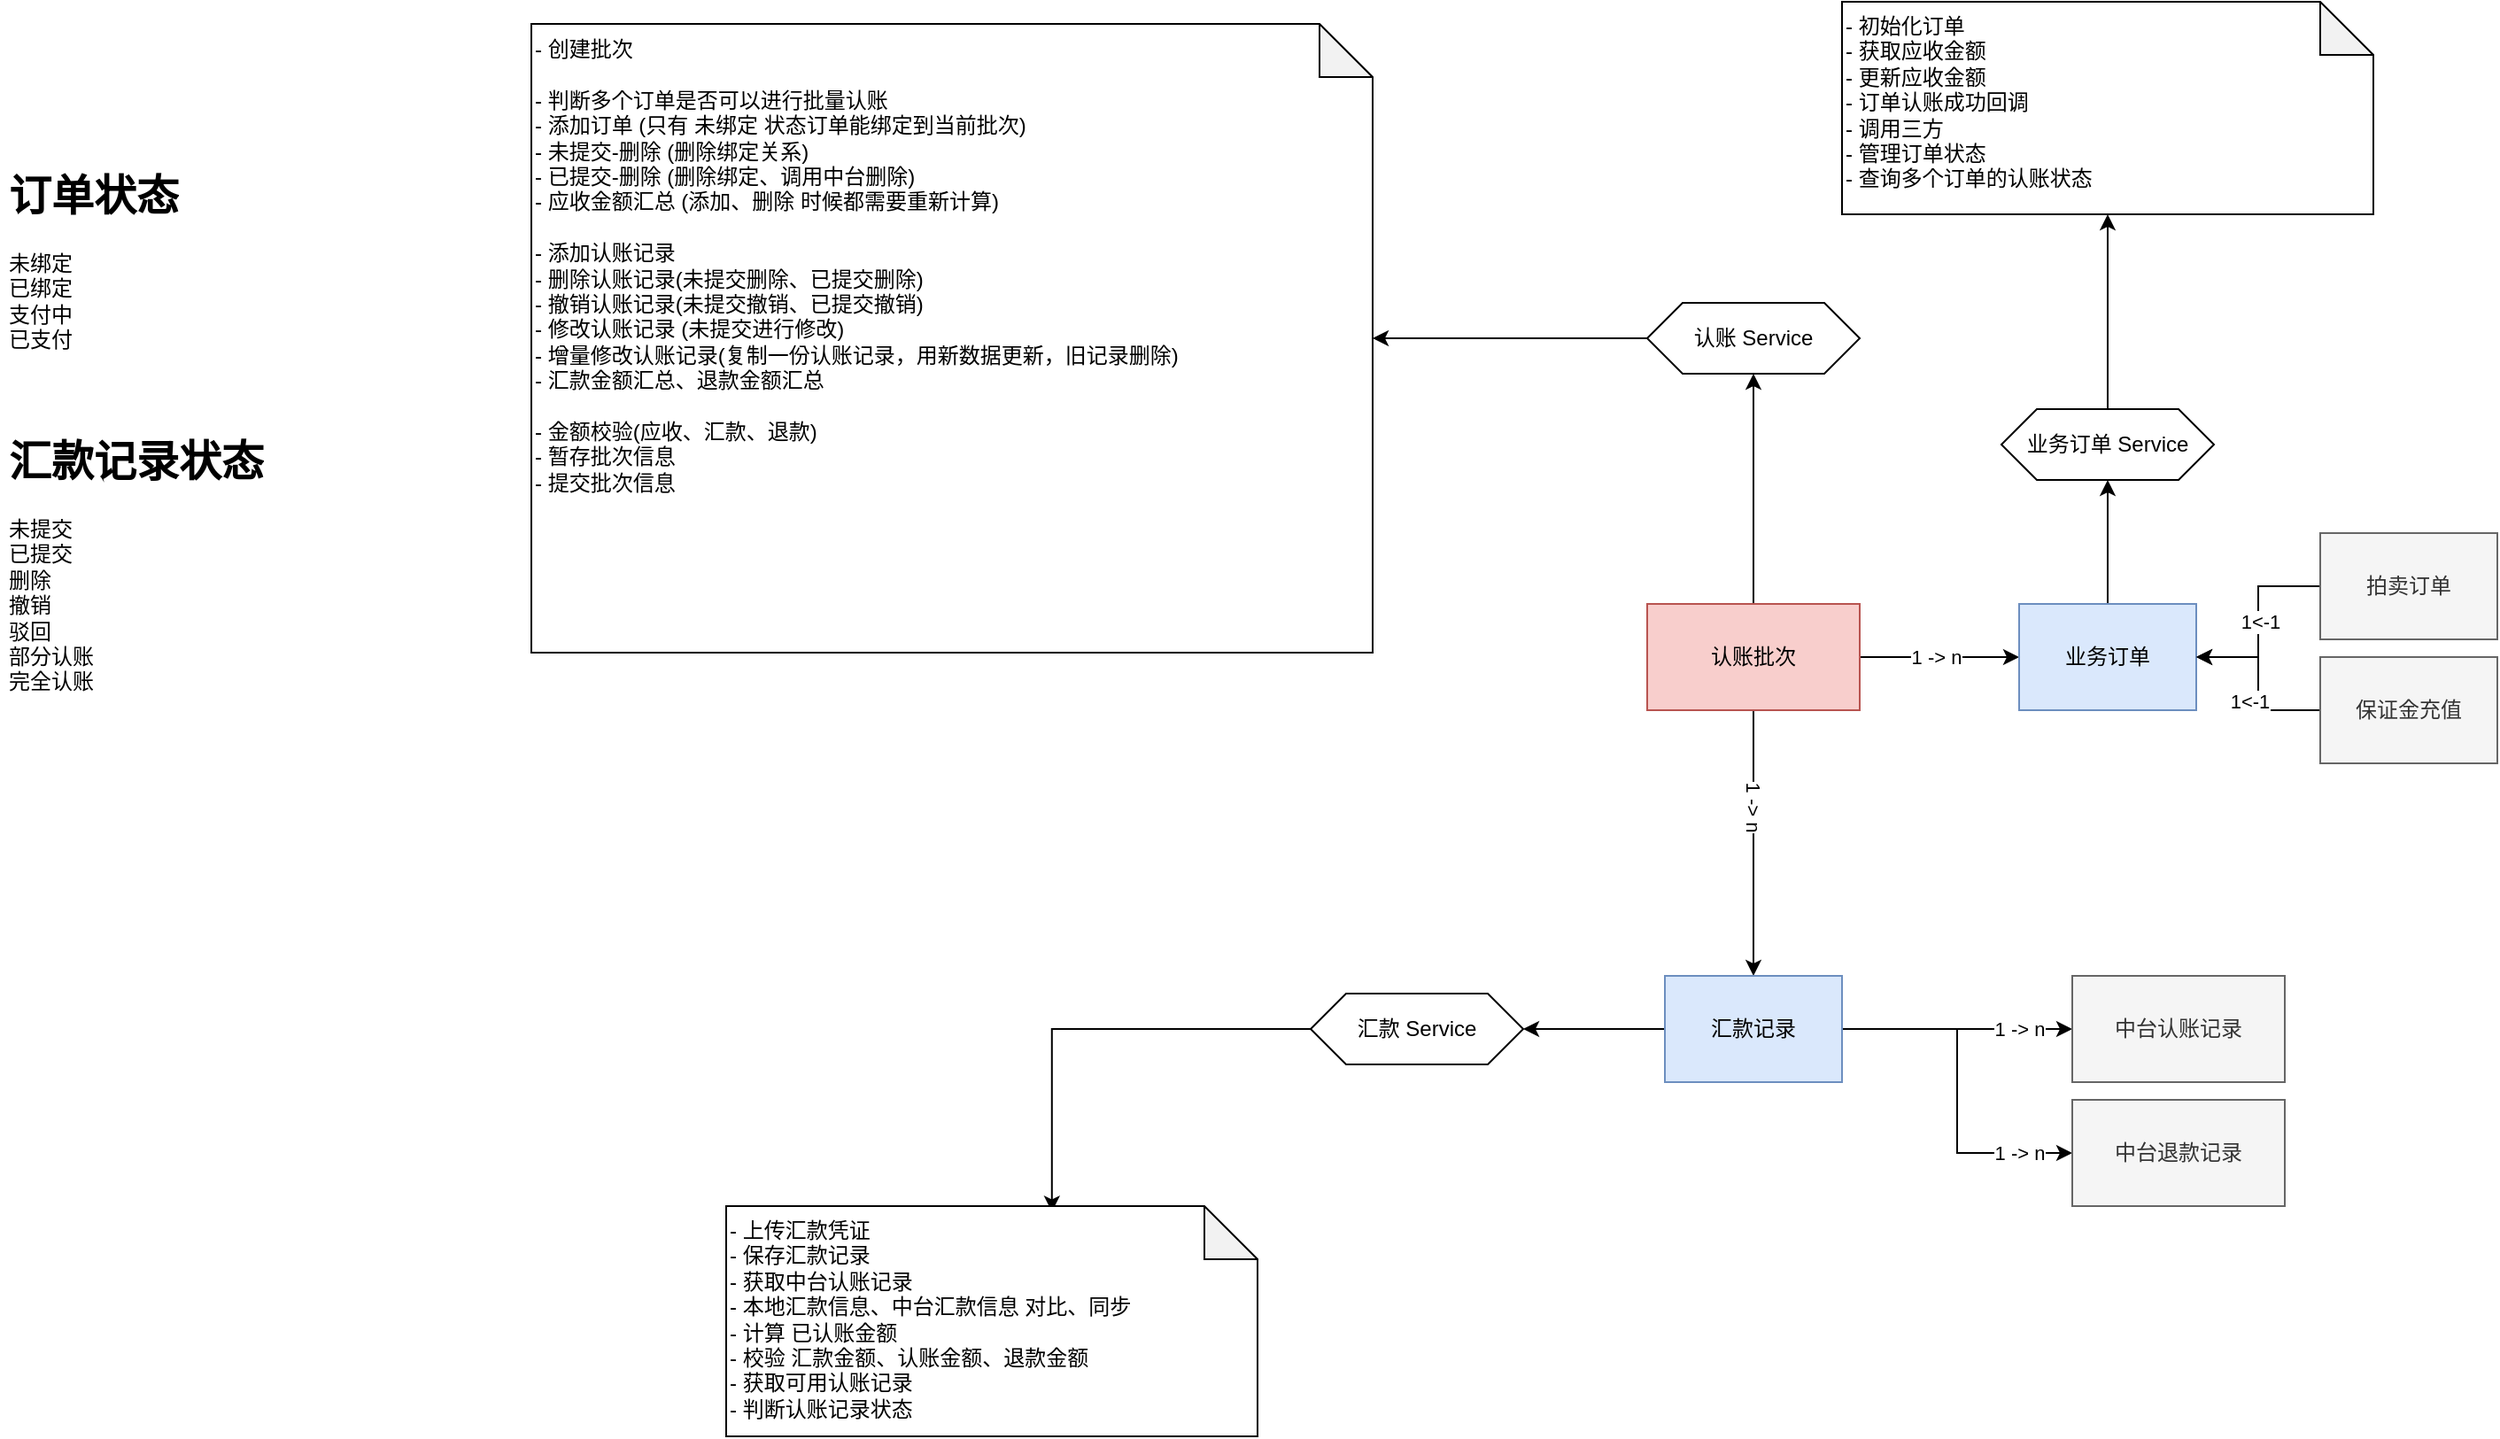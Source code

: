 <mxfile version="21.2.3" type="github">
  <diagram name="Page-1" id="fpYvHtxNB4w4uJ5ZzWT5">
    <mxGraphModel dx="2284" dy="1894" grid="1" gridSize="10" guides="1" tooltips="1" connect="1" arrows="1" fold="1" page="1" pageScale="1" pageWidth="850" pageHeight="1100" math="0" shadow="0">
      <root>
        <mxCell id="0" />
        <mxCell id="1" parent="0" />
        <mxCell id="b7ro-gV5mYTYyai0SoZE-3" value="" style="edgeStyle=orthogonalEdgeStyle;rounded=0;orthogonalLoop=1;jettySize=auto;html=1;" parent="1" source="b7ro-gV5mYTYyai0SoZE-1" target="b7ro-gV5mYTYyai0SoZE-2" edge="1">
          <mxGeometry relative="1" as="geometry" />
        </mxCell>
        <mxCell id="b7ro-gV5mYTYyai0SoZE-4" value="&lt;div&gt;1 -&amp;gt; n&lt;/div&gt;" style="edgeLabel;html=1;align=center;verticalAlign=middle;resizable=0;points=[];" parent="b7ro-gV5mYTYyai0SoZE-3" vertex="1" connectable="0">
          <mxGeometry x="-0.525" y="2" relative="1" as="geometry">
            <mxPoint x="21" y="2" as="offset" />
          </mxGeometry>
        </mxCell>
        <mxCell id="b7ro-gV5mYTYyai0SoZE-6" style="edgeStyle=orthogonalEdgeStyle;rounded=0;orthogonalLoop=1;jettySize=auto;html=1;entryX=0.5;entryY=0;entryDx=0;entryDy=0;" parent="1" source="b7ro-gV5mYTYyai0SoZE-1" target="b7ro-gV5mYTYyai0SoZE-5" edge="1">
          <mxGeometry relative="1" as="geometry" />
        </mxCell>
        <mxCell id="b7ro-gV5mYTYyai0SoZE-7" value="&lt;div&gt;1 -&amp;gt; n&lt;/div&gt;" style="edgeLabel;html=1;align=center;verticalAlign=middle;resizable=0;points=[];rotation=90;" parent="b7ro-gV5mYTYyai0SoZE-6" vertex="1" connectable="0">
          <mxGeometry x="-0.32" y="3" relative="1" as="geometry">
            <mxPoint x="-3" y="3" as="offset" />
          </mxGeometry>
        </mxCell>
        <mxCell id="b7ro-gV5mYTYyai0SoZE-21" style="edgeStyle=orthogonalEdgeStyle;rounded=0;orthogonalLoop=1;jettySize=auto;html=1;" parent="1" source="b7ro-gV5mYTYyai0SoZE-1" target="b7ro-gV5mYTYyai0SoZE-18" edge="1">
          <mxGeometry relative="1" as="geometry" />
        </mxCell>
        <mxCell id="b7ro-gV5mYTYyai0SoZE-1" value="认账批次" style="rounded=0;whiteSpace=wrap;html=1;fillColor=#f8cecc;strokeColor=#b85450;" parent="1" vertex="1">
          <mxGeometry x="260" y="290" width="120" height="60" as="geometry" />
        </mxCell>
        <mxCell id="o6qvqLgRWWO_v4bCrPXF-14" style="edgeStyle=orthogonalEdgeStyle;rounded=0;orthogonalLoop=1;jettySize=auto;html=1;" edge="1" parent="1" source="b7ro-gV5mYTYyai0SoZE-2" target="o6qvqLgRWWO_v4bCrPXF-13">
          <mxGeometry relative="1" as="geometry" />
        </mxCell>
        <mxCell id="b7ro-gV5mYTYyai0SoZE-2" value="业务订单" style="whiteSpace=wrap;html=1;rounded=0;fillColor=#dae8fc;strokeColor=#6c8ebf;" parent="1" vertex="1">
          <mxGeometry x="470" y="290" width="100" height="60" as="geometry" />
        </mxCell>
        <mxCell id="b7ro-gV5mYTYyai0SoZE-15" value="" style="edgeStyle=orthogonalEdgeStyle;rounded=0;orthogonalLoop=1;jettySize=auto;html=1;" parent="1" source="b7ro-gV5mYTYyai0SoZE-5" target="b7ro-gV5mYTYyai0SoZE-14" edge="1">
          <mxGeometry relative="1" as="geometry" />
        </mxCell>
        <mxCell id="b7ro-gV5mYTYyai0SoZE-17" value="&lt;div&gt;1 -&amp;gt; n&lt;/div&gt;" style="edgeLabel;html=1;align=center;verticalAlign=middle;resizable=0;points=[];" parent="b7ro-gV5mYTYyai0SoZE-15" vertex="1" connectable="0">
          <mxGeometry x="0.2" y="-3" relative="1" as="geometry">
            <mxPoint x="22" y="-3" as="offset" />
          </mxGeometry>
        </mxCell>
        <mxCell id="o6qvqLgRWWO_v4bCrPXF-17" style="edgeStyle=orthogonalEdgeStyle;rounded=0;orthogonalLoop=1;jettySize=auto;html=1;" edge="1" parent="1" source="b7ro-gV5mYTYyai0SoZE-5" target="o6qvqLgRWWO_v4bCrPXF-16">
          <mxGeometry relative="1" as="geometry" />
        </mxCell>
        <mxCell id="o6qvqLgRWWO_v4bCrPXF-24" style="edgeStyle=orthogonalEdgeStyle;rounded=0;orthogonalLoop=1;jettySize=auto;html=1;entryX=0;entryY=0.5;entryDx=0;entryDy=0;" edge="1" parent="1" source="b7ro-gV5mYTYyai0SoZE-5" target="o6qvqLgRWWO_v4bCrPXF-22">
          <mxGeometry relative="1" as="geometry" />
        </mxCell>
        <mxCell id="b7ro-gV5mYTYyai0SoZE-5" value="汇款记录" style="whiteSpace=wrap;html=1;rounded=0;fillColor=#dae8fc;strokeColor=#6c8ebf;" parent="1" vertex="1">
          <mxGeometry x="270" y="500" width="100" height="60" as="geometry" />
        </mxCell>
        <mxCell id="b7ro-gV5mYTYyai0SoZE-14" value="中台认账记录" style="whiteSpace=wrap;html=1;fillColor=#f5f5f5;strokeColor=#666666;rounded=0;fontColor=#333333;" parent="1" vertex="1">
          <mxGeometry x="500" y="500" width="120" height="60" as="geometry" />
        </mxCell>
        <mxCell id="b7ro-gV5mYTYyai0SoZE-23" style="edgeStyle=orthogonalEdgeStyle;rounded=0;orthogonalLoop=1;jettySize=auto;html=1;" parent="1" source="b7ro-gV5mYTYyai0SoZE-18" target="b7ro-gV5mYTYyai0SoZE-22" edge="1">
          <mxGeometry relative="1" as="geometry" />
        </mxCell>
        <mxCell id="b7ro-gV5mYTYyai0SoZE-18" value="认账 Service" style="shape=hexagon;perimeter=hexagonPerimeter2;whiteSpace=wrap;html=1;fixedSize=1;rounded=0;" parent="1" vertex="1">
          <mxGeometry x="260" y="120" width="120" height="40" as="geometry" />
        </mxCell>
        <mxCell id="b7ro-gV5mYTYyai0SoZE-22" value="&lt;div&gt;- 创建批次&lt;br&gt;&lt;/div&gt;&lt;div&gt;&lt;br&gt;&lt;/div&gt;&lt;div&gt;- 判断多个订单是否可以进行批量认账&lt;/div&gt;&lt;div&gt;- 添加订单 (只有 未绑定 状态订单能绑定到当前批次)&lt;br&gt;&lt;div&gt;- 未提交-删除 (删除绑定关系)&lt;/div&gt;- 已提交-删除 (删除绑定、调用中台删除)&lt;/div&gt;&lt;div&gt;- 应收金额汇总 (添加、删除 时候都需要重新计算)&lt;/div&gt;&lt;div&gt;&lt;br&gt;&lt;/div&gt;&lt;div&gt;- 添加认账记录&lt;/div&gt;&lt;div&gt;- 删除认账记录(未提交删除、已提交删除)&lt;/div&gt;&lt;div&gt;- 撤销认账记录(未提交撤销、已提交撤销)&lt;br&gt;&lt;/div&gt;&lt;div&gt;- 修改认账记录 (未提交进行修改)&lt;br&gt;- 增量修改认账记录(复制一份认账记录，用新数据更新，旧记录删除)&lt;/div&gt;&lt;div&gt;- 汇款金额汇总、退款金额汇总&lt;/div&gt;&lt;div&gt;&lt;br&gt;&lt;/div&gt;&lt;div&gt;- 金额校验(应收、汇款、退款)&lt;/div&gt;&lt;div&gt;- 暂存批次信息&lt;/div&gt;&lt;div&gt;- 提交批次信息&lt;br&gt;&lt;/div&gt;&lt;div&gt;&lt;br&gt;&lt;/div&gt;&lt;div&gt;&lt;br&gt;&lt;/div&gt;" style="shape=note;whiteSpace=wrap;html=1;backgroundOutline=1;darkOpacity=0.05;align=left;verticalAlign=top;" parent="1" vertex="1">
          <mxGeometry x="-370" y="-37.5" width="475" height="355" as="geometry" />
        </mxCell>
        <mxCell id="o6qvqLgRWWO_v4bCrPXF-3" value="&lt;h1&gt;订单状态&lt;br&gt;&lt;/h1&gt;&lt;p&gt;未绑定&lt;br&gt;已绑定&lt;br&gt;支付中&lt;br&gt;已支付&lt;br&gt;&lt;/p&gt;" style="text;html=1;strokeColor=none;fillColor=none;spacing=5;spacingTop=-20;whiteSpace=wrap;overflow=hidden;rounded=0;" vertex="1" parent="1">
          <mxGeometry x="-670" y="40" width="190" height="170" as="geometry" />
        </mxCell>
        <mxCell id="o6qvqLgRWWO_v4bCrPXF-4" value="&lt;h1&gt;汇款记录状态&lt;br&gt;&lt;/h1&gt;&lt;p&gt;未提交&lt;br&gt;已提交&lt;br&gt;删除&lt;br&gt;撤销&lt;br&gt;驳回&lt;br&gt;部分认账&lt;br&gt;完全认账&lt;br&gt;&lt;br&gt;&lt;/p&gt;" style="text;html=1;strokeColor=none;fillColor=none;spacing=5;spacingTop=-20;whiteSpace=wrap;overflow=hidden;rounded=0;" vertex="1" parent="1">
          <mxGeometry x="-670" y="190" width="200" height="170" as="geometry" />
        </mxCell>
        <mxCell id="o6qvqLgRWWO_v4bCrPXF-9" style="edgeStyle=orthogonalEdgeStyle;rounded=0;orthogonalLoop=1;jettySize=auto;html=1;entryX=1;entryY=0.5;entryDx=0;entryDy=0;" edge="1" parent="1" source="o6qvqLgRWWO_v4bCrPXF-5" target="b7ro-gV5mYTYyai0SoZE-2">
          <mxGeometry relative="1" as="geometry" />
        </mxCell>
        <mxCell id="o6qvqLgRWWO_v4bCrPXF-10" value="1&amp;lt;-1" style="edgeLabel;html=1;align=center;verticalAlign=middle;resizable=0;points=[];" vertex="1" connectable="0" parent="o6qvqLgRWWO_v4bCrPXF-9">
          <mxGeometry x="-0.556" y="3" relative="1" as="geometry">
            <mxPoint x="-10" y="17" as="offset" />
          </mxGeometry>
        </mxCell>
        <mxCell id="o6qvqLgRWWO_v4bCrPXF-5" value="拍卖订单" style="whiteSpace=wrap;html=1;rounded=0;fillColor=#f5f5f5;fontColor=#333333;strokeColor=#666666;" vertex="1" parent="1">
          <mxGeometry x="640" y="250" width="100" height="60" as="geometry" />
        </mxCell>
        <mxCell id="o6qvqLgRWWO_v4bCrPXF-8" style="edgeStyle=orthogonalEdgeStyle;rounded=0;orthogonalLoop=1;jettySize=auto;html=1;entryX=1;entryY=0.5;entryDx=0;entryDy=0;" edge="1" parent="1" source="o6qvqLgRWWO_v4bCrPXF-7" target="b7ro-gV5mYTYyai0SoZE-2">
          <mxGeometry relative="1" as="geometry" />
        </mxCell>
        <mxCell id="o6qvqLgRWWO_v4bCrPXF-7" value="保证金充值" style="whiteSpace=wrap;html=1;rounded=0;fillColor=#f5f5f5;fontColor=#333333;strokeColor=#666666;" vertex="1" parent="1">
          <mxGeometry x="640" y="320" width="100" height="60" as="geometry" />
        </mxCell>
        <mxCell id="o6qvqLgRWWO_v4bCrPXF-11" value="1&amp;lt;-1" style="edgeLabel;html=1;align=center;verticalAlign=middle;resizable=0;points=[];" vertex="1" connectable="0" parent="1">
          <mxGeometry x="610" y="310" as="geometry">
            <mxPoint x="-10" y="35" as="offset" />
          </mxGeometry>
        </mxCell>
        <mxCell id="o6qvqLgRWWO_v4bCrPXF-12" value="- 初始化订单&lt;br&gt;- 获取应收金额&lt;br&gt;&lt;div&gt;- 更新应收金额&lt;/div&gt;&lt;div&gt;- 订单认账成功回调&lt;/div&gt;&lt;div&gt;- 调用三方&lt;/div&gt;&lt;div&gt;- 管理订单状态&lt;/div&gt;&lt;div&gt;- 查询多个订单的认账状态&lt;/div&gt;" style="shape=note;whiteSpace=wrap;html=1;backgroundOutline=1;darkOpacity=0.05;align=left;verticalAlign=top;" vertex="1" parent="1">
          <mxGeometry x="370" y="-50" width="300" height="120" as="geometry" />
        </mxCell>
        <mxCell id="o6qvqLgRWWO_v4bCrPXF-15" style="edgeStyle=orthogonalEdgeStyle;rounded=0;orthogonalLoop=1;jettySize=auto;html=1;" edge="1" parent="1" source="o6qvqLgRWWO_v4bCrPXF-13" target="o6qvqLgRWWO_v4bCrPXF-12">
          <mxGeometry relative="1" as="geometry" />
        </mxCell>
        <mxCell id="o6qvqLgRWWO_v4bCrPXF-13" value="业务订单 Service" style="shape=hexagon;perimeter=hexagonPerimeter2;whiteSpace=wrap;html=1;fixedSize=1;rounded=0;" vertex="1" parent="1">
          <mxGeometry x="460" y="180" width="120" height="40" as="geometry" />
        </mxCell>
        <mxCell id="o6qvqLgRWWO_v4bCrPXF-21" style="edgeStyle=orthogonalEdgeStyle;rounded=0;orthogonalLoop=1;jettySize=auto;html=1;entryX=0.613;entryY=0.025;entryDx=0;entryDy=0;entryPerimeter=0;" edge="1" parent="1" source="o6qvqLgRWWO_v4bCrPXF-16" target="o6qvqLgRWWO_v4bCrPXF-18">
          <mxGeometry relative="1" as="geometry" />
        </mxCell>
        <mxCell id="o6qvqLgRWWO_v4bCrPXF-16" value="汇款 Service" style="shape=hexagon;perimeter=hexagonPerimeter2;whiteSpace=wrap;html=1;fixedSize=1;rounded=0;" vertex="1" parent="1">
          <mxGeometry x="70" y="510" width="120" height="40" as="geometry" />
        </mxCell>
        <mxCell id="o6qvqLgRWWO_v4bCrPXF-18" value="&lt;div&gt;- 上传汇款凭证&lt;/div&gt;&lt;div&gt;- 保存汇款记录&lt;br&gt;&lt;/div&gt;&lt;div&gt;- 获取中台认账记录&lt;/div&gt;&lt;div&gt;- 本地汇款信息、中台汇款信息 对比、同步&lt;br&gt;&lt;/div&gt;&lt;div&gt;- 计算 已认账金额&lt;/div&gt;&lt;div&gt;- 校验 汇款金额、认账金额、退款金额&lt;/div&gt;&lt;div&gt;- 获取可用认账记录&lt;/div&gt;&lt;div&gt;- 判断认账记录状态&lt;br&gt;&lt;/div&gt;" style="shape=note;whiteSpace=wrap;html=1;backgroundOutline=1;darkOpacity=0.05;align=left;verticalAlign=top;" vertex="1" parent="1">
          <mxGeometry x="-260" y="630" width="300" height="130" as="geometry" />
        </mxCell>
        <mxCell id="o6qvqLgRWWO_v4bCrPXF-22" value="中台退款记录" style="whiteSpace=wrap;html=1;fillColor=#f5f5f5;strokeColor=#666666;rounded=0;fontColor=#333333;" vertex="1" parent="1">
          <mxGeometry x="500" y="570" width="120" height="60" as="geometry" />
        </mxCell>
        <mxCell id="o6qvqLgRWWO_v4bCrPXF-25" value="&lt;div&gt;1 -&amp;gt; n&lt;/div&gt;" style="edgeLabel;html=1;align=center;verticalAlign=middle;resizable=0;points=[];" vertex="1" connectable="0" parent="1">
          <mxGeometry x="470" y="600" as="geometry" />
        </mxCell>
      </root>
    </mxGraphModel>
  </diagram>
</mxfile>
